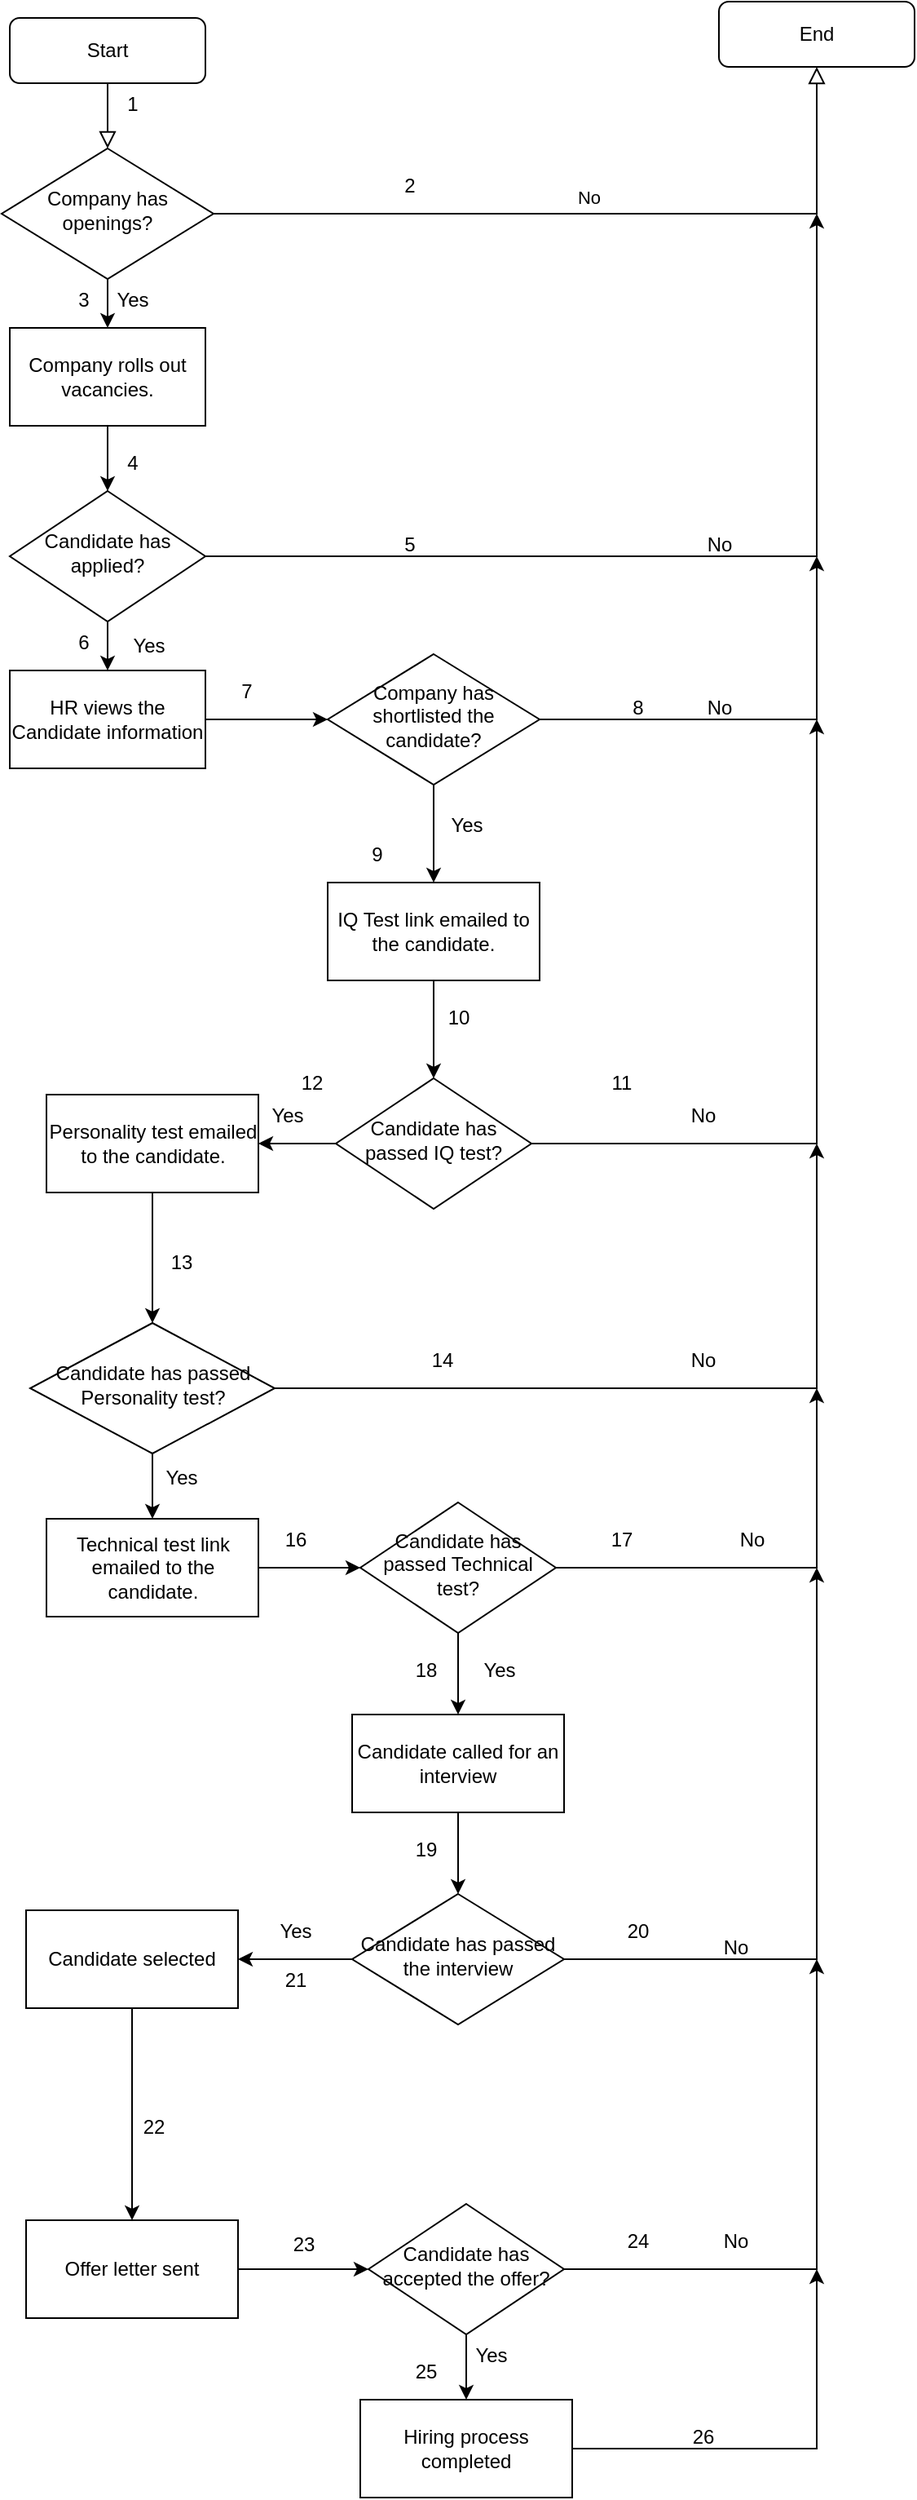 <mxfile version="21.6.5" type="github">
  <diagram id="C5RBs43oDa-KdzZeNtuy" name="Page-1">
    <mxGraphModel dx="1050" dy="581" grid="1" gridSize="10" guides="1" tooltips="1" connect="1" arrows="1" fold="1" page="1" pageScale="1" pageWidth="827" pageHeight="1169" math="0" shadow="0">
      <root>
        <mxCell id="WIyWlLk6GJQsqaUBKTNV-0" />
        <mxCell id="WIyWlLk6GJQsqaUBKTNV-1" parent="WIyWlLk6GJQsqaUBKTNV-0" />
        <mxCell id="WIyWlLk6GJQsqaUBKTNV-2" value="" style="rounded=0;html=1;jettySize=auto;orthogonalLoop=1;fontSize=11;endArrow=block;endFill=0;endSize=8;strokeWidth=1;shadow=0;labelBackgroundColor=none;edgeStyle=orthogonalEdgeStyle;" parent="WIyWlLk6GJQsqaUBKTNV-1" source="WIyWlLk6GJQsqaUBKTNV-3" target="WIyWlLk6GJQsqaUBKTNV-6" edge="1">
          <mxGeometry relative="1" as="geometry" />
        </mxCell>
        <mxCell id="WIyWlLk6GJQsqaUBKTNV-3" value="Start" style="rounded=1;whiteSpace=wrap;html=1;fontSize=12;glass=0;strokeWidth=1;shadow=0;" parent="WIyWlLk6GJQsqaUBKTNV-1" vertex="1">
          <mxGeometry x="5" y="90" width="120" height="40" as="geometry" />
        </mxCell>
        <mxCell id="WIyWlLk6GJQsqaUBKTNV-5" value="No" style="edgeStyle=orthogonalEdgeStyle;rounded=0;html=1;jettySize=auto;orthogonalLoop=1;fontSize=11;endArrow=block;endFill=0;endSize=8;strokeWidth=1;shadow=0;labelBackgroundColor=none;" parent="WIyWlLk6GJQsqaUBKTNV-1" source="WIyWlLk6GJQsqaUBKTNV-6" target="WIyWlLk6GJQsqaUBKTNV-7" edge="1">
          <mxGeometry y="10" relative="1" as="geometry">
            <mxPoint as="offset" />
          </mxGeometry>
        </mxCell>
        <mxCell id="r5R_XKi6_L_KcbK2qrCn-17" style="edgeStyle=orthogonalEdgeStyle;rounded=0;orthogonalLoop=1;jettySize=auto;html=1;exitX=1;exitY=0.5;exitDx=0;exitDy=0;entryX=1;entryY=0.5;entryDx=0;entryDy=0;" edge="1" parent="WIyWlLk6GJQsqaUBKTNV-1" source="WIyWlLk6GJQsqaUBKTNV-6" target="WIyWlLk6GJQsqaUBKTNV-6">
          <mxGeometry relative="1" as="geometry">
            <mxPoint x="310" y="220" as="targetPoint" />
          </mxGeometry>
        </mxCell>
        <mxCell id="WIyWlLk6GJQsqaUBKTNV-6" value="Company has openings?" style="rhombus;whiteSpace=wrap;html=1;shadow=0;fontFamily=Helvetica;fontSize=12;align=center;strokeWidth=1;spacing=6;spacingTop=-4;" parent="WIyWlLk6GJQsqaUBKTNV-1" vertex="1">
          <mxGeometry y="170" width="130" height="80" as="geometry" />
        </mxCell>
        <mxCell id="WIyWlLk6GJQsqaUBKTNV-7" value="End" style="rounded=1;whiteSpace=wrap;html=1;fontSize=12;glass=0;strokeWidth=1;shadow=0;" parent="WIyWlLk6GJQsqaUBKTNV-1" vertex="1">
          <mxGeometry x="440" y="80" width="120" height="40" as="geometry" />
        </mxCell>
        <mxCell id="WIyWlLk6GJQsqaUBKTNV-10" value="Candidate has applied?" style="rhombus;whiteSpace=wrap;html=1;shadow=0;fontFamily=Helvetica;fontSize=12;align=center;strokeWidth=1;spacing=6;spacingTop=-4;" parent="WIyWlLk6GJQsqaUBKTNV-1" vertex="1">
          <mxGeometry x="5" y="380" width="120" height="80" as="geometry" />
        </mxCell>
        <mxCell id="r5R_XKi6_L_KcbK2qrCn-23" value="HR views the Candidate information" style="rounded=0;whiteSpace=wrap;html=1;" vertex="1" parent="WIyWlLk6GJQsqaUBKTNV-1">
          <mxGeometry x="5" y="490" width="120" height="60" as="geometry" />
        </mxCell>
        <mxCell id="r5R_XKi6_L_KcbK2qrCn-22" value="Company rolls out vacancies." style="rounded=0;whiteSpace=wrap;html=1;" vertex="1" parent="WIyWlLk6GJQsqaUBKTNV-1">
          <mxGeometry x="5" y="280" width="120" height="60" as="geometry" />
        </mxCell>
        <mxCell id="r5R_XKi6_L_KcbK2qrCn-28" value="Company has shortlisted the candidate?" style="rhombus;whiteSpace=wrap;html=1;shadow=0;fontFamily=Helvetica;fontSize=12;align=center;strokeWidth=1;spacing=6;spacingTop=-4;" vertex="1" parent="WIyWlLk6GJQsqaUBKTNV-1">
          <mxGeometry x="200" y="480" width="130" height="80" as="geometry" />
        </mxCell>
        <mxCell id="r5R_XKi6_L_KcbK2qrCn-30" value="Candidate has passed IQ test?" style="rhombus;whiteSpace=wrap;html=1;shadow=0;fontFamily=Helvetica;fontSize=12;align=center;strokeWidth=1;spacing=6;spacingTop=-4;" vertex="1" parent="WIyWlLk6GJQsqaUBKTNV-1">
          <mxGeometry x="205" y="740" width="120" height="80" as="geometry" />
        </mxCell>
        <mxCell id="r5R_XKi6_L_KcbK2qrCn-32" value="Candidate has passed Personality test?" style="rhombus;whiteSpace=wrap;html=1;shadow=0;fontFamily=Helvetica;fontSize=12;align=center;strokeWidth=1;spacing=6;spacingTop=-4;" vertex="1" parent="WIyWlLk6GJQsqaUBKTNV-1">
          <mxGeometry x="17.5" y="890" width="150" height="80" as="geometry" />
        </mxCell>
        <mxCell id="r5R_XKi6_L_KcbK2qrCn-34" value="Candidate has passed Technical test?" style="rhombus;whiteSpace=wrap;html=1;shadow=0;fontFamily=Helvetica;fontSize=12;align=center;strokeWidth=1;spacing=6;spacingTop=-4;" vertex="1" parent="WIyWlLk6GJQsqaUBKTNV-1">
          <mxGeometry x="220" y="1000" width="120" height="80" as="geometry" />
        </mxCell>
        <mxCell id="r5R_XKi6_L_KcbK2qrCn-36" value="Candidate has passed the interview" style="rhombus;whiteSpace=wrap;html=1;shadow=0;fontFamily=Helvetica;fontSize=12;align=center;strokeWidth=1;spacing=6;spacingTop=-4;" vertex="1" parent="WIyWlLk6GJQsqaUBKTNV-1">
          <mxGeometry x="215" y="1240" width="130" height="80" as="geometry" />
        </mxCell>
        <mxCell id="r5R_XKi6_L_KcbK2qrCn-38" value="Candidate has accepted the offer?" style="rhombus;whiteSpace=wrap;html=1;shadow=0;fontFamily=Helvetica;fontSize=12;align=center;strokeWidth=1;spacing=6;spacingTop=-4;" vertex="1" parent="WIyWlLk6GJQsqaUBKTNV-1">
          <mxGeometry x="225" y="1430" width="120" height="80" as="geometry" />
        </mxCell>
        <mxCell id="r5R_XKi6_L_KcbK2qrCn-42" value="" style="endArrow=classic;html=1;rounded=0;exitX=0.5;exitY=1;exitDx=0;exitDy=0;entryX=0.5;entryY=0;entryDx=0;entryDy=0;" edge="1" parent="WIyWlLk6GJQsqaUBKTNV-1" source="WIyWlLk6GJQsqaUBKTNV-6" target="r5R_XKi6_L_KcbK2qrCn-22">
          <mxGeometry width="50" height="50" relative="1" as="geometry">
            <mxPoint x="190" y="210" as="sourcePoint" />
            <mxPoint x="240" y="160" as="targetPoint" />
            <Array as="points">
              <mxPoint x="65" y="250" />
            </Array>
          </mxGeometry>
        </mxCell>
        <mxCell id="r5R_XKi6_L_KcbK2qrCn-43" value="" style="endArrow=classic;html=1;rounded=0;exitX=0.5;exitY=1;exitDx=0;exitDy=0;entryX=0.5;entryY=0;entryDx=0;entryDy=0;" edge="1" parent="WIyWlLk6GJQsqaUBKTNV-1" source="r5R_XKi6_L_KcbK2qrCn-22" target="WIyWlLk6GJQsqaUBKTNV-10">
          <mxGeometry width="50" height="50" relative="1" as="geometry">
            <mxPoint x="225" y="260" as="sourcePoint" />
            <mxPoint x="225" y="310" as="targetPoint" />
            <Array as="points" />
          </mxGeometry>
        </mxCell>
        <mxCell id="r5R_XKi6_L_KcbK2qrCn-44" value="" style="endArrow=classic;html=1;rounded=0;entryX=0.5;entryY=0;entryDx=0;entryDy=0;" edge="1" parent="WIyWlLk6GJQsqaUBKTNV-1" target="r5R_XKi6_L_KcbK2qrCn-23">
          <mxGeometry width="50" height="50" relative="1" as="geometry">
            <mxPoint x="65" y="460" as="sourcePoint" />
            <mxPoint x="75" y="390" as="targetPoint" />
            <Array as="points" />
          </mxGeometry>
        </mxCell>
        <mxCell id="r5R_XKi6_L_KcbK2qrCn-45" value="" style="endArrow=classic;html=1;rounded=0;exitX=1;exitY=0.5;exitDx=0;exitDy=0;" edge="1" parent="WIyWlLk6GJQsqaUBKTNV-1" source="WIyWlLk6GJQsqaUBKTNV-10">
          <mxGeometry width="50" height="50" relative="1" as="geometry">
            <mxPoint x="190" y="410" as="sourcePoint" />
            <mxPoint x="500" y="210" as="targetPoint" />
            <Array as="points">
              <mxPoint x="500" y="420" />
            </Array>
          </mxGeometry>
        </mxCell>
        <mxCell id="r5R_XKi6_L_KcbK2qrCn-46" value="No" style="text;html=1;align=center;verticalAlign=middle;resizable=0;points=[];autosize=1;strokeColor=none;fillColor=none;" vertex="1" parent="WIyWlLk6GJQsqaUBKTNV-1">
          <mxGeometry x="420" y="398" width="40" height="30" as="geometry" />
        </mxCell>
        <mxCell id="r5R_XKi6_L_KcbK2qrCn-47" value="IQ Test link emailed to the candidate." style="rounded=0;whiteSpace=wrap;html=1;" vertex="1" parent="WIyWlLk6GJQsqaUBKTNV-1">
          <mxGeometry x="200" y="620" width="130" height="60" as="geometry" />
        </mxCell>
        <mxCell id="r5R_XKi6_L_KcbK2qrCn-48" value="" style="endArrow=classic;html=1;rounded=0;exitX=1;exitY=0.5;exitDx=0;exitDy=0;entryX=0;entryY=0.5;entryDx=0;entryDy=0;" edge="1" parent="WIyWlLk6GJQsqaUBKTNV-1" source="r5R_XKi6_L_KcbK2qrCn-23" target="r5R_XKi6_L_KcbK2qrCn-28">
          <mxGeometry width="50" height="50" relative="1" as="geometry">
            <mxPoint x="190" y="810" as="sourcePoint" />
            <mxPoint x="240" y="760" as="targetPoint" />
          </mxGeometry>
        </mxCell>
        <mxCell id="r5R_XKi6_L_KcbK2qrCn-49" value="" style="endArrow=classic;html=1;rounded=0;exitX=1;exitY=0.5;exitDx=0;exitDy=0;" edge="1" parent="WIyWlLk6GJQsqaUBKTNV-1" source="r5R_XKi6_L_KcbK2qrCn-28">
          <mxGeometry width="50" height="50" relative="1" as="geometry">
            <mxPoint x="190" y="710" as="sourcePoint" />
            <mxPoint x="500" y="420" as="targetPoint" />
            <Array as="points">
              <mxPoint x="500" y="520" />
            </Array>
          </mxGeometry>
        </mxCell>
        <mxCell id="r5R_XKi6_L_KcbK2qrCn-50" value="" style="endArrow=classic;html=1;rounded=0;exitX=0.5;exitY=1;exitDx=0;exitDy=0;entryX=0.5;entryY=0;entryDx=0;entryDy=0;" edge="1" parent="WIyWlLk6GJQsqaUBKTNV-1" source="r5R_XKi6_L_KcbK2qrCn-28" target="r5R_XKi6_L_KcbK2qrCn-47">
          <mxGeometry width="50" height="50" relative="1" as="geometry">
            <mxPoint x="190" y="610" as="sourcePoint" />
            <mxPoint x="240" y="560" as="targetPoint" />
          </mxGeometry>
        </mxCell>
        <mxCell id="r5R_XKi6_L_KcbK2qrCn-51" value="" style="endArrow=classic;html=1;rounded=0;exitX=0.5;exitY=1;exitDx=0;exitDy=0;entryX=0.5;entryY=0;entryDx=0;entryDy=0;" edge="1" parent="WIyWlLk6GJQsqaUBKTNV-1" source="r5R_XKi6_L_KcbK2qrCn-47" target="r5R_XKi6_L_KcbK2qrCn-30">
          <mxGeometry width="50" height="50" relative="1" as="geometry">
            <mxPoint x="190" y="810" as="sourcePoint" />
            <mxPoint x="240" y="760" as="targetPoint" />
          </mxGeometry>
        </mxCell>
        <mxCell id="r5R_XKi6_L_KcbK2qrCn-53" value="No" style="text;html=1;align=center;verticalAlign=middle;resizable=0;points=[];autosize=1;strokeColor=none;fillColor=none;" vertex="1" parent="WIyWlLk6GJQsqaUBKTNV-1">
          <mxGeometry x="420" y="498" width="40" height="30" as="geometry" />
        </mxCell>
        <mxCell id="r5R_XKi6_L_KcbK2qrCn-54" value="Yes" style="text;html=1;align=center;verticalAlign=middle;resizable=0;points=[];autosize=1;strokeColor=none;fillColor=none;" vertex="1" parent="WIyWlLk6GJQsqaUBKTNV-1">
          <mxGeometry x="265" y="570" width="40" height="30" as="geometry" />
        </mxCell>
        <mxCell id="r5R_XKi6_L_KcbK2qrCn-55" value="Yes" style="text;html=1;align=center;verticalAlign=middle;resizable=0;points=[];autosize=1;strokeColor=none;fillColor=none;" vertex="1" parent="WIyWlLk6GJQsqaUBKTNV-1">
          <mxGeometry x="70" y="460" width="40" height="30" as="geometry" />
        </mxCell>
        <mxCell id="r5R_XKi6_L_KcbK2qrCn-56" value="Yes" style="text;html=1;align=center;verticalAlign=middle;resizable=0;points=[];autosize=1;strokeColor=none;fillColor=none;" vertex="1" parent="WIyWlLk6GJQsqaUBKTNV-1">
          <mxGeometry x="60" y="248" width="40" height="30" as="geometry" />
        </mxCell>
        <mxCell id="r5R_XKi6_L_KcbK2qrCn-57" value="" style="endArrow=classic;html=1;rounded=0;exitX=1;exitY=0.5;exitDx=0;exitDy=0;" edge="1" parent="WIyWlLk6GJQsqaUBKTNV-1" source="r5R_XKi6_L_KcbK2qrCn-30">
          <mxGeometry width="50" height="50" relative="1" as="geometry">
            <mxPoint x="190" y="710" as="sourcePoint" />
            <mxPoint x="500" y="520" as="targetPoint" />
            <Array as="points">
              <mxPoint x="500" y="780" />
            </Array>
          </mxGeometry>
        </mxCell>
        <mxCell id="r5R_XKi6_L_KcbK2qrCn-58" value="No" style="text;html=1;align=center;verticalAlign=middle;resizable=0;points=[];autosize=1;strokeColor=none;fillColor=none;" vertex="1" parent="WIyWlLk6GJQsqaUBKTNV-1">
          <mxGeometry x="410" y="748" width="40" height="30" as="geometry" />
        </mxCell>
        <mxCell id="r5R_XKi6_L_KcbK2qrCn-59" value="Personality test emailed to the candidate." style="rounded=0;whiteSpace=wrap;html=1;" vertex="1" parent="WIyWlLk6GJQsqaUBKTNV-1">
          <mxGeometry x="27.5" y="750" width="130" height="60" as="geometry" />
        </mxCell>
        <mxCell id="r5R_XKi6_L_KcbK2qrCn-60" value="" style="endArrow=classic;html=1;rounded=0;exitX=0;exitY=0.5;exitDx=0;exitDy=0;entryX=1;entryY=0.5;entryDx=0;entryDy=0;" edge="1" parent="WIyWlLk6GJQsqaUBKTNV-1" source="r5R_XKi6_L_KcbK2qrCn-30" target="r5R_XKi6_L_KcbK2qrCn-59">
          <mxGeometry width="50" height="50" relative="1" as="geometry">
            <mxPoint x="190" y="710" as="sourcePoint" />
            <mxPoint x="150" y="780" as="targetPoint" />
          </mxGeometry>
        </mxCell>
        <mxCell id="r5R_XKi6_L_KcbK2qrCn-62" value="Yes" style="text;html=1;align=center;verticalAlign=middle;resizable=0;points=[];autosize=1;strokeColor=none;fillColor=none;" vertex="1" parent="WIyWlLk6GJQsqaUBKTNV-1">
          <mxGeometry x="155" y="748" width="40" height="30" as="geometry" />
        </mxCell>
        <mxCell id="r5R_XKi6_L_KcbK2qrCn-63" value="Technical test link emailed to the candidate." style="rounded=0;whiteSpace=wrap;html=1;" vertex="1" parent="WIyWlLk6GJQsqaUBKTNV-1">
          <mxGeometry x="27.5" y="1010" width="130" height="60" as="geometry" />
        </mxCell>
        <mxCell id="r5R_XKi6_L_KcbK2qrCn-64" value="Candidate called for an interview" style="rounded=0;whiteSpace=wrap;html=1;" vertex="1" parent="WIyWlLk6GJQsqaUBKTNV-1">
          <mxGeometry x="215" y="1130" width="130" height="60" as="geometry" />
        </mxCell>
        <mxCell id="r5R_XKi6_L_KcbK2qrCn-65" value="Candidate selected" style="rounded=0;whiteSpace=wrap;html=1;" vertex="1" parent="WIyWlLk6GJQsqaUBKTNV-1">
          <mxGeometry x="15" y="1250" width="130" height="60" as="geometry" />
        </mxCell>
        <mxCell id="r5R_XKi6_L_KcbK2qrCn-66" value="Offer letter sent" style="rounded=0;whiteSpace=wrap;html=1;" vertex="1" parent="WIyWlLk6GJQsqaUBKTNV-1">
          <mxGeometry x="15" y="1440" width="130" height="60" as="geometry" />
        </mxCell>
        <mxCell id="r5R_XKi6_L_KcbK2qrCn-67" value="" style="endArrow=classic;html=1;rounded=0;exitX=0.5;exitY=1;exitDx=0;exitDy=0;entryX=0.5;entryY=0;entryDx=0;entryDy=0;" edge="1" parent="WIyWlLk6GJQsqaUBKTNV-1" source="r5R_XKi6_L_KcbK2qrCn-59" target="r5R_XKi6_L_KcbK2qrCn-32">
          <mxGeometry width="50" height="50" relative="1" as="geometry">
            <mxPoint x="190" y="1010" as="sourcePoint" />
            <mxPoint x="240" y="960" as="targetPoint" />
          </mxGeometry>
        </mxCell>
        <mxCell id="r5R_XKi6_L_KcbK2qrCn-68" value="" style="endArrow=classic;html=1;rounded=0;exitX=0.5;exitY=1;exitDx=0;exitDy=0;entryX=0.5;entryY=0;entryDx=0;entryDy=0;" edge="1" parent="WIyWlLk6GJQsqaUBKTNV-1" source="r5R_XKi6_L_KcbK2qrCn-32" target="r5R_XKi6_L_KcbK2qrCn-63">
          <mxGeometry width="50" height="50" relative="1" as="geometry">
            <mxPoint x="190" y="1110" as="sourcePoint" />
            <mxPoint x="240" y="1060" as="targetPoint" />
          </mxGeometry>
        </mxCell>
        <mxCell id="r5R_XKi6_L_KcbK2qrCn-69" value="" style="endArrow=classic;html=1;rounded=0;exitX=1;exitY=0.5;exitDx=0;exitDy=0;entryX=0;entryY=0.5;entryDx=0;entryDy=0;" edge="1" parent="WIyWlLk6GJQsqaUBKTNV-1" source="r5R_XKi6_L_KcbK2qrCn-63" target="r5R_XKi6_L_KcbK2qrCn-34">
          <mxGeometry width="50" height="50" relative="1" as="geometry">
            <mxPoint x="190" y="1110" as="sourcePoint" />
            <mxPoint x="240" y="1060" as="targetPoint" />
          </mxGeometry>
        </mxCell>
        <mxCell id="r5R_XKi6_L_KcbK2qrCn-70" value="" style="endArrow=classic;html=1;rounded=0;exitX=0.5;exitY=1;exitDx=0;exitDy=0;entryX=0.5;entryY=0;entryDx=0;entryDy=0;" edge="1" parent="WIyWlLk6GJQsqaUBKTNV-1" source="r5R_XKi6_L_KcbK2qrCn-34" target="r5R_XKi6_L_KcbK2qrCn-64">
          <mxGeometry width="50" height="50" relative="1" as="geometry">
            <mxPoint x="190" y="1110" as="sourcePoint" />
            <mxPoint x="240" y="1060" as="targetPoint" />
          </mxGeometry>
        </mxCell>
        <mxCell id="r5R_XKi6_L_KcbK2qrCn-71" value="" style="endArrow=classic;html=1;rounded=0;exitX=1;exitY=0.5;exitDx=0;exitDy=0;" edge="1" parent="WIyWlLk6GJQsqaUBKTNV-1" source="r5R_XKi6_L_KcbK2qrCn-32">
          <mxGeometry width="50" height="50" relative="1" as="geometry">
            <mxPoint x="190" y="1010" as="sourcePoint" />
            <mxPoint x="500" y="780" as="targetPoint" />
            <Array as="points">
              <mxPoint x="500" y="930" />
            </Array>
          </mxGeometry>
        </mxCell>
        <mxCell id="r5R_XKi6_L_KcbK2qrCn-72" value="" style="endArrow=classic;html=1;rounded=0;exitX=1;exitY=0.5;exitDx=0;exitDy=0;" edge="1" parent="WIyWlLk6GJQsqaUBKTNV-1" source="r5R_XKi6_L_KcbK2qrCn-34">
          <mxGeometry width="50" height="50" relative="1" as="geometry">
            <mxPoint x="190" y="1210" as="sourcePoint" />
            <mxPoint x="500" y="930" as="targetPoint" />
            <Array as="points">
              <mxPoint x="500" y="1040" />
            </Array>
          </mxGeometry>
        </mxCell>
        <mxCell id="r5R_XKi6_L_KcbK2qrCn-73" value="" style="endArrow=classic;html=1;rounded=0;exitX=0.5;exitY=1;exitDx=0;exitDy=0;entryX=0.5;entryY=0;entryDx=0;entryDy=0;" edge="1" parent="WIyWlLk6GJQsqaUBKTNV-1" source="r5R_XKi6_L_KcbK2qrCn-64" target="r5R_XKi6_L_KcbK2qrCn-36">
          <mxGeometry width="50" height="50" relative="1" as="geometry">
            <mxPoint x="190" y="1310" as="sourcePoint" />
            <mxPoint x="240" y="1260" as="targetPoint" />
          </mxGeometry>
        </mxCell>
        <mxCell id="r5R_XKi6_L_KcbK2qrCn-74" value="" style="endArrow=classic;html=1;rounded=0;exitX=1;exitY=0.5;exitDx=0;exitDy=0;" edge="1" parent="WIyWlLk6GJQsqaUBKTNV-1" source="r5R_XKi6_L_KcbK2qrCn-36">
          <mxGeometry width="50" height="50" relative="1" as="geometry">
            <mxPoint x="190" y="1310" as="sourcePoint" />
            <mxPoint x="500" y="1040" as="targetPoint" />
            <Array as="points">
              <mxPoint x="500" y="1280" />
            </Array>
          </mxGeometry>
        </mxCell>
        <mxCell id="r5R_XKi6_L_KcbK2qrCn-76" value="" style="endArrow=classic;html=1;rounded=0;exitX=0;exitY=0.5;exitDx=0;exitDy=0;entryX=1;entryY=0.5;entryDx=0;entryDy=0;" edge="1" parent="WIyWlLk6GJQsqaUBKTNV-1" source="r5R_XKi6_L_KcbK2qrCn-36" target="r5R_XKi6_L_KcbK2qrCn-65">
          <mxGeometry width="50" height="50" relative="1" as="geometry">
            <mxPoint x="190" y="1310" as="sourcePoint" />
            <mxPoint x="240" y="1260" as="targetPoint" />
          </mxGeometry>
        </mxCell>
        <mxCell id="r5R_XKi6_L_KcbK2qrCn-77" value="" style="endArrow=classic;html=1;rounded=0;exitX=0.5;exitY=1;exitDx=0;exitDy=0;entryX=0.5;entryY=0;entryDx=0;entryDy=0;" edge="1" parent="WIyWlLk6GJQsqaUBKTNV-1" source="r5R_XKi6_L_KcbK2qrCn-65" target="r5R_XKi6_L_KcbK2qrCn-66">
          <mxGeometry width="50" height="50" relative="1" as="geometry">
            <mxPoint x="190" y="1410" as="sourcePoint" />
            <mxPoint x="240" y="1360" as="targetPoint" />
          </mxGeometry>
        </mxCell>
        <mxCell id="r5R_XKi6_L_KcbK2qrCn-78" value="" style="endArrow=classic;html=1;rounded=0;exitX=1;exitY=0.5;exitDx=0;exitDy=0;entryX=0;entryY=0.5;entryDx=0;entryDy=0;" edge="1" parent="WIyWlLk6GJQsqaUBKTNV-1" source="r5R_XKi6_L_KcbK2qrCn-66" target="r5R_XKi6_L_KcbK2qrCn-38">
          <mxGeometry width="50" height="50" relative="1" as="geometry">
            <mxPoint x="190" y="1510" as="sourcePoint" />
            <mxPoint x="240" y="1460" as="targetPoint" />
          </mxGeometry>
        </mxCell>
        <mxCell id="r5R_XKi6_L_KcbK2qrCn-79" value="" style="endArrow=classic;html=1;rounded=0;exitX=1;exitY=0.5;exitDx=0;exitDy=0;" edge="1" parent="WIyWlLk6GJQsqaUBKTNV-1" source="r5R_XKi6_L_KcbK2qrCn-38">
          <mxGeometry width="50" height="50" relative="1" as="geometry">
            <mxPoint x="190" y="1510" as="sourcePoint" />
            <mxPoint x="500" y="1280" as="targetPoint" />
            <Array as="points">
              <mxPoint x="500" y="1470" />
            </Array>
          </mxGeometry>
        </mxCell>
        <mxCell id="r5R_XKi6_L_KcbK2qrCn-80" value="No" style="text;html=1;align=center;verticalAlign=middle;resizable=0;points=[];autosize=1;strokeColor=none;fillColor=none;" vertex="1" parent="WIyWlLk6GJQsqaUBKTNV-1">
          <mxGeometry x="430" y="1438" width="40" height="30" as="geometry" />
        </mxCell>
        <mxCell id="r5R_XKi6_L_KcbK2qrCn-81" value="No" style="text;html=1;align=center;verticalAlign=middle;resizable=0;points=[];autosize=1;strokeColor=none;fillColor=none;" vertex="1" parent="WIyWlLk6GJQsqaUBKTNV-1">
          <mxGeometry x="430" y="1258" width="40" height="30" as="geometry" />
        </mxCell>
        <mxCell id="r5R_XKi6_L_KcbK2qrCn-82" value="Yes" style="text;html=1;align=center;verticalAlign=middle;resizable=0;points=[];autosize=1;strokeColor=none;fillColor=none;" vertex="1" parent="WIyWlLk6GJQsqaUBKTNV-1">
          <mxGeometry x="160" y="1248" width="40" height="30" as="geometry" />
        </mxCell>
        <mxCell id="r5R_XKi6_L_KcbK2qrCn-83" value="Yes" style="text;html=1;align=center;verticalAlign=middle;resizable=0;points=[];autosize=1;strokeColor=none;fillColor=none;" vertex="1" parent="WIyWlLk6GJQsqaUBKTNV-1">
          <mxGeometry x="285" y="1088" width="40" height="30" as="geometry" />
        </mxCell>
        <mxCell id="r5R_XKi6_L_KcbK2qrCn-84" value="No" style="text;html=1;align=center;verticalAlign=middle;resizable=0;points=[];autosize=1;strokeColor=none;fillColor=none;" vertex="1" parent="WIyWlLk6GJQsqaUBKTNV-1">
          <mxGeometry x="410" y="898" width="40" height="30" as="geometry" />
        </mxCell>
        <mxCell id="r5R_XKi6_L_KcbK2qrCn-85" value="Yes" style="text;html=1;align=center;verticalAlign=middle;resizable=0;points=[];autosize=1;strokeColor=none;fillColor=none;" vertex="1" parent="WIyWlLk6GJQsqaUBKTNV-1">
          <mxGeometry x="90" y="970" width="40" height="30" as="geometry" />
        </mxCell>
        <mxCell id="r5R_XKi6_L_KcbK2qrCn-86" value="No" style="text;html=1;align=center;verticalAlign=middle;resizable=0;points=[];autosize=1;strokeColor=none;fillColor=none;" vertex="1" parent="WIyWlLk6GJQsqaUBKTNV-1">
          <mxGeometry x="440" y="1008" width="40" height="30" as="geometry" />
        </mxCell>
        <mxCell id="r5R_XKi6_L_KcbK2qrCn-87" value="Hiring process completed" style="rounded=0;whiteSpace=wrap;html=1;" vertex="1" parent="WIyWlLk6GJQsqaUBKTNV-1">
          <mxGeometry x="220" y="1550" width="130" height="60" as="geometry" />
        </mxCell>
        <mxCell id="r5R_XKi6_L_KcbK2qrCn-88" value="" style="endArrow=classic;html=1;rounded=0;exitX=0.5;exitY=1;exitDx=0;exitDy=0;entryX=0.5;entryY=0;entryDx=0;entryDy=0;" edge="1" parent="WIyWlLk6GJQsqaUBKTNV-1" source="r5R_XKi6_L_KcbK2qrCn-38" target="r5R_XKi6_L_KcbK2qrCn-87">
          <mxGeometry width="50" height="50" relative="1" as="geometry">
            <mxPoint x="190" y="1510" as="sourcePoint" />
            <mxPoint x="240" y="1460" as="targetPoint" />
          </mxGeometry>
        </mxCell>
        <mxCell id="r5R_XKi6_L_KcbK2qrCn-89" value="Yes" style="text;html=1;align=center;verticalAlign=middle;resizable=0;points=[];autosize=1;strokeColor=none;fillColor=none;" vertex="1" parent="WIyWlLk6GJQsqaUBKTNV-1">
          <mxGeometry x="280" y="1508" width="40" height="30" as="geometry" />
        </mxCell>
        <mxCell id="r5R_XKi6_L_KcbK2qrCn-90" value="" style="endArrow=classic;html=1;rounded=0;exitX=1;exitY=0.5;exitDx=0;exitDy=0;" edge="1" parent="WIyWlLk6GJQsqaUBKTNV-1" source="r5R_XKi6_L_KcbK2qrCn-87">
          <mxGeometry width="50" height="50" relative="1" as="geometry">
            <mxPoint x="190" y="1420" as="sourcePoint" />
            <mxPoint x="500" y="1470" as="targetPoint" />
            <Array as="points">
              <mxPoint x="500" y="1580" />
            </Array>
          </mxGeometry>
        </mxCell>
        <mxCell id="r5R_XKi6_L_KcbK2qrCn-91" value="11" style="text;html=1;align=center;verticalAlign=middle;resizable=0;points=[];autosize=1;strokeColor=none;fillColor=none;" vertex="1" parent="WIyWlLk6GJQsqaUBKTNV-1">
          <mxGeometry x="360" y="728" width="40" height="30" as="geometry" />
        </mxCell>
        <mxCell id="r5R_XKi6_L_KcbK2qrCn-92" value="12" style="text;html=1;align=center;verticalAlign=middle;resizable=0;points=[];autosize=1;strokeColor=none;fillColor=none;" vertex="1" parent="WIyWlLk6GJQsqaUBKTNV-1">
          <mxGeometry x="170" y="728" width="40" height="30" as="geometry" />
        </mxCell>
        <mxCell id="r5R_XKi6_L_KcbK2qrCn-93" value="10" style="text;html=1;align=center;verticalAlign=middle;resizable=0;points=[];autosize=1;strokeColor=none;fillColor=none;" vertex="1" parent="WIyWlLk6GJQsqaUBKTNV-1">
          <mxGeometry x="260" y="688" width="40" height="30" as="geometry" />
        </mxCell>
        <mxCell id="r5R_XKi6_L_KcbK2qrCn-94" value="13" style="text;html=1;align=center;verticalAlign=middle;resizable=0;points=[];autosize=1;strokeColor=none;fillColor=none;" vertex="1" parent="WIyWlLk6GJQsqaUBKTNV-1">
          <mxGeometry x="90" y="838" width="40" height="30" as="geometry" />
        </mxCell>
        <mxCell id="r5R_XKi6_L_KcbK2qrCn-95" value="14" style="text;html=1;align=center;verticalAlign=middle;resizable=0;points=[];autosize=1;strokeColor=none;fillColor=none;" vertex="1" parent="WIyWlLk6GJQsqaUBKTNV-1">
          <mxGeometry x="250" y="898" width="40" height="30" as="geometry" />
        </mxCell>
        <mxCell id="r5R_XKi6_L_KcbK2qrCn-96" value="16" style="text;html=1;align=center;verticalAlign=middle;resizable=0;points=[];autosize=1;strokeColor=none;fillColor=none;" vertex="1" parent="WIyWlLk6GJQsqaUBKTNV-1">
          <mxGeometry x="160" y="1008" width="40" height="30" as="geometry" />
        </mxCell>
        <mxCell id="r5R_XKi6_L_KcbK2qrCn-97" value="17" style="text;html=1;align=center;verticalAlign=middle;resizable=0;points=[];autosize=1;strokeColor=none;fillColor=none;" vertex="1" parent="WIyWlLk6GJQsqaUBKTNV-1">
          <mxGeometry x="360" y="1008" width="40" height="30" as="geometry" />
        </mxCell>
        <mxCell id="r5R_XKi6_L_KcbK2qrCn-98" value="18" style="text;html=1;align=center;verticalAlign=middle;resizable=0;points=[];autosize=1;strokeColor=none;fillColor=none;" vertex="1" parent="WIyWlLk6GJQsqaUBKTNV-1">
          <mxGeometry x="240" y="1088" width="40" height="30" as="geometry" />
        </mxCell>
        <mxCell id="r5R_XKi6_L_KcbK2qrCn-99" value="19" style="text;html=1;align=center;verticalAlign=middle;resizable=0;points=[];autosize=1;strokeColor=none;fillColor=none;" vertex="1" parent="WIyWlLk6GJQsqaUBKTNV-1">
          <mxGeometry x="240" y="1198" width="40" height="30" as="geometry" />
        </mxCell>
        <mxCell id="r5R_XKi6_L_KcbK2qrCn-100" value="20" style="text;html=1;align=center;verticalAlign=middle;resizable=0;points=[];autosize=1;strokeColor=none;fillColor=none;" vertex="1" parent="WIyWlLk6GJQsqaUBKTNV-1">
          <mxGeometry x="370" y="1248" width="40" height="30" as="geometry" />
        </mxCell>
        <mxCell id="r5R_XKi6_L_KcbK2qrCn-101" value="21" style="text;html=1;align=center;verticalAlign=middle;resizable=0;points=[];autosize=1;strokeColor=none;fillColor=none;" vertex="1" parent="WIyWlLk6GJQsqaUBKTNV-1">
          <mxGeometry x="160" y="1278" width="40" height="30" as="geometry" />
        </mxCell>
        <mxCell id="r5R_XKi6_L_KcbK2qrCn-102" value="22" style="text;html=1;align=center;verticalAlign=middle;resizable=0;points=[];autosize=1;strokeColor=none;fillColor=none;" vertex="1" parent="WIyWlLk6GJQsqaUBKTNV-1">
          <mxGeometry x="72.5" y="1368" width="40" height="30" as="geometry" />
        </mxCell>
        <mxCell id="r5R_XKi6_L_KcbK2qrCn-103" value="23" style="text;html=1;align=center;verticalAlign=middle;resizable=0;points=[];autosize=1;strokeColor=none;fillColor=none;" vertex="1" parent="WIyWlLk6GJQsqaUBKTNV-1">
          <mxGeometry x="165" y="1440" width="40" height="30" as="geometry" />
        </mxCell>
        <mxCell id="r5R_XKi6_L_KcbK2qrCn-104" value="24" style="text;html=1;align=center;verticalAlign=middle;resizable=0;points=[];autosize=1;strokeColor=none;fillColor=none;" vertex="1" parent="WIyWlLk6GJQsqaUBKTNV-1">
          <mxGeometry x="370" y="1438" width="40" height="30" as="geometry" />
        </mxCell>
        <mxCell id="r5R_XKi6_L_KcbK2qrCn-105" value="25" style="text;html=1;align=center;verticalAlign=middle;resizable=0;points=[];autosize=1;strokeColor=none;fillColor=none;" vertex="1" parent="WIyWlLk6GJQsqaUBKTNV-1">
          <mxGeometry x="240" y="1518" width="40" height="30" as="geometry" />
        </mxCell>
        <mxCell id="r5R_XKi6_L_KcbK2qrCn-106" value="26" style="text;html=1;align=center;verticalAlign=middle;resizable=0;points=[];autosize=1;strokeColor=none;fillColor=none;" vertex="1" parent="WIyWlLk6GJQsqaUBKTNV-1">
          <mxGeometry x="410" y="1558" width="40" height="30" as="geometry" />
        </mxCell>
        <mxCell id="r5R_XKi6_L_KcbK2qrCn-107" value="9" style="text;html=1;align=center;verticalAlign=middle;resizable=0;points=[];autosize=1;strokeColor=none;fillColor=none;" vertex="1" parent="WIyWlLk6GJQsqaUBKTNV-1">
          <mxGeometry x="215" y="588" width="30" height="30" as="geometry" />
        </mxCell>
        <mxCell id="r5R_XKi6_L_KcbK2qrCn-108" value="8" style="text;html=1;align=center;verticalAlign=middle;resizable=0;points=[];autosize=1;strokeColor=none;fillColor=none;" vertex="1" parent="WIyWlLk6GJQsqaUBKTNV-1">
          <mxGeometry x="375" y="498" width="30" height="30" as="geometry" />
        </mxCell>
        <mxCell id="r5R_XKi6_L_KcbK2qrCn-109" value="7" style="text;html=1;align=center;verticalAlign=middle;resizable=0;points=[];autosize=1;strokeColor=none;fillColor=none;" vertex="1" parent="WIyWlLk6GJQsqaUBKTNV-1">
          <mxGeometry x="135" y="488" width="30" height="30" as="geometry" />
        </mxCell>
        <mxCell id="r5R_XKi6_L_KcbK2qrCn-110" value="6" style="text;html=1;align=center;verticalAlign=middle;resizable=0;points=[];autosize=1;strokeColor=none;fillColor=none;" vertex="1" parent="WIyWlLk6GJQsqaUBKTNV-1">
          <mxGeometry x="35" y="458" width="30" height="30" as="geometry" />
        </mxCell>
        <mxCell id="r5R_XKi6_L_KcbK2qrCn-111" value="5" style="text;html=1;align=center;verticalAlign=middle;resizable=0;points=[];autosize=1;strokeColor=none;fillColor=none;" vertex="1" parent="WIyWlLk6GJQsqaUBKTNV-1">
          <mxGeometry x="235" y="398" width="30" height="30" as="geometry" />
        </mxCell>
        <mxCell id="r5R_XKi6_L_KcbK2qrCn-112" value="4" style="text;html=1;align=center;verticalAlign=middle;resizable=0;points=[];autosize=1;strokeColor=none;fillColor=none;" vertex="1" parent="WIyWlLk6GJQsqaUBKTNV-1">
          <mxGeometry x="65" y="348" width="30" height="30" as="geometry" />
        </mxCell>
        <mxCell id="r5R_XKi6_L_KcbK2qrCn-113" value="3" style="text;html=1;align=center;verticalAlign=middle;resizable=0;points=[];autosize=1;strokeColor=none;fillColor=none;" vertex="1" parent="WIyWlLk6GJQsqaUBKTNV-1">
          <mxGeometry x="35" y="248" width="30" height="30" as="geometry" />
        </mxCell>
        <mxCell id="r5R_XKi6_L_KcbK2qrCn-114" value="2" style="text;html=1;align=center;verticalAlign=middle;resizable=0;points=[];autosize=1;strokeColor=none;fillColor=none;" vertex="1" parent="WIyWlLk6GJQsqaUBKTNV-1">
          <mxGeometry x="235" y="178" width="30" height="30" as="geometry" />
        </mxCell>
        <mxCell id="r5R_XKi6_L_KcbK2qrCn-115" value="1" style="text;html=1;align=center;verticalAlign=middle;resizable=0;points=[];autosize=1;strokeColor=none;fillColor=none;" vertex="1" parent="WIyWlLk6GJQsqaUBKTNV-1">
          <mxGeometry x="65" y="128" width="30" height="30" as="geometry" />
        </mxCell>
      </root>
    </mxGraphModel>
  </diagram>
</mxfile>
